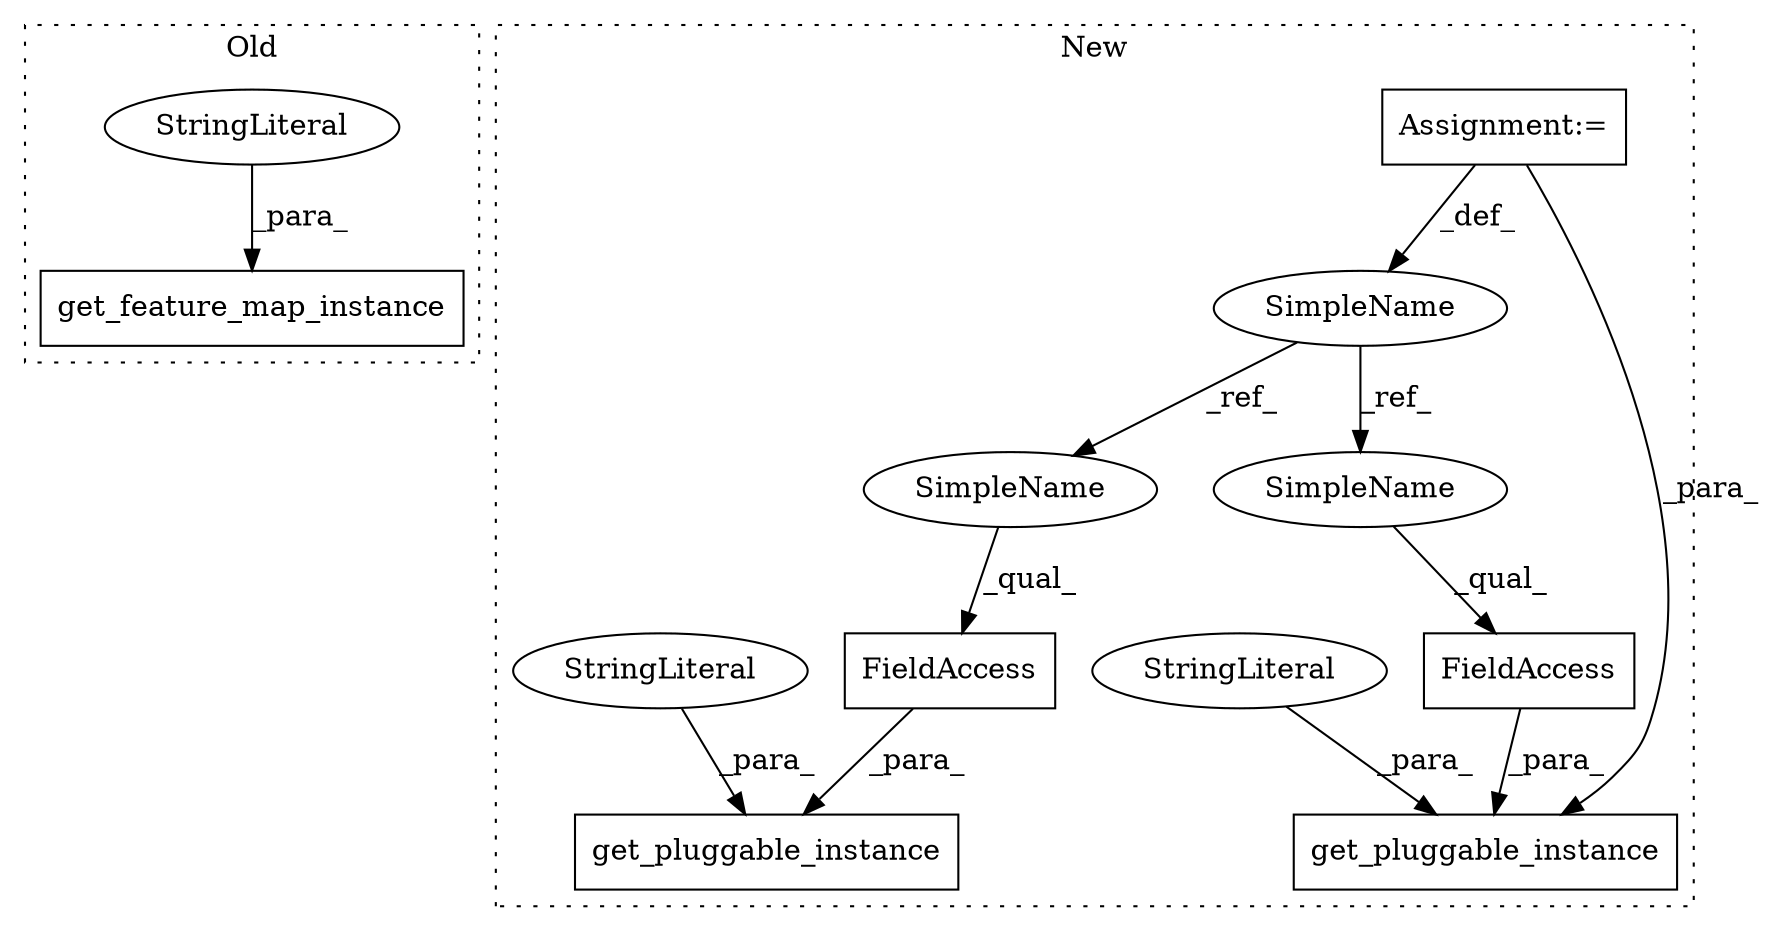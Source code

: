 digraph G {
subgraph cluster0 {
1 [label="get_feature_map_instance" a="32" s="2571,2618" l="25,1" shape="box"];
9 [label="StringLiteral" a="45" s="2596" l="22" shape="ellipse"];
label = "Old";
style="dotted";
}
subgraph cluster1 {
2 [label="get_pluggable_instance" a="32" s="2681,2741" l="23,1" shape="box"];
3 [label="FieldAccess" a="22" s="2704" l="30" shape="box"];
4 [label="SimpleName" a="42" s="2136" l="13" shape="ellipse"];
5 [label="FieldAccess" a="22" s="2244" l="23" shape="box"];
6 [label="get_pluggable_instance" a="32" s="2221,2286" l="23,1" shape="box"];
7 [label="StringLiteral" a="45" s="2268" l="18" shape="ellipse"];
8 [label="StringLiteral" a="45" s="2735" l="6" shape="ellipse"];
10 [label="Assignment:=" a="7" s="2136" l="13" shape="box"];
11 [label="SimpleName" a="42" s="2704" l="13" shape="ellipse"];
12 [label="SimpleName" a="42" s="2244" l="13" shape="ellipse"];
label = "New";
style="dotted";
}
3 -> 2 [label="_para_"];
4 -> 12 [label="_ref_"];
4 -> 11 [label="_ref_"];
5 -> 6 [label="_para_"];
7 -> 6 [label="_para_"];
8 -> 2 [label="_para_"];
9 -> 1 [label="_para_"];
10 -> 6 [label="_para_"];
10 -> 4 [label="_def_"];
11 -> 3 [label="_qual_"];
12 -> 5 [label="_qual_"];
}